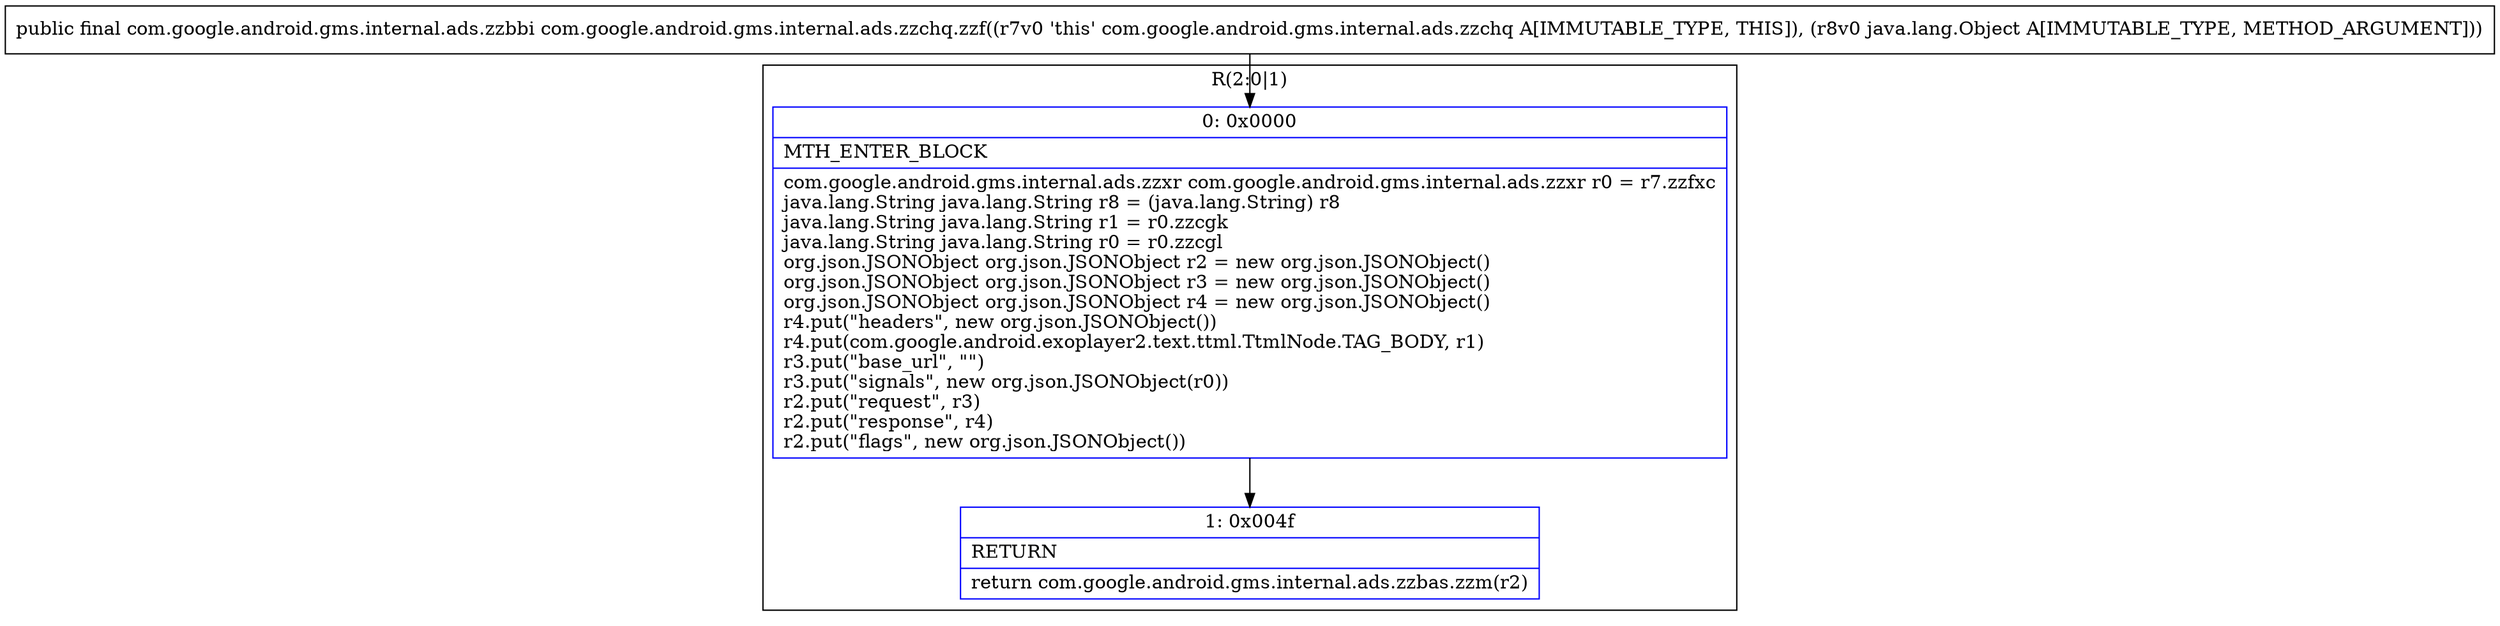 digraph "CFG forcom.google.android.gms.internal.ads.zzchq.zzf(Ljava\/lang\/Object;)Lcom\/google\/android\/gms\/internal\/ads\/zzbbi;" {
subgraph cluster_Region_349858636 {
label = "R(2:0|1)";
node [shape=record,color=blue];
Node_0 [shape=record,label="{0\:\ 0x0000|MTH_ENTER_BLOCK\l|com.google.android.gms.internal.ads.zzxr com.google.android.gms.internal.ads.zzxr r0 = r7.zzfxc\ljava.lang.String java.lang.String r8 = (java.lang.String) r8\ljava.lang.String java.lang.String r1 = r0.zzcgk\ljava.lang.String java.lang.String r0 = r0.zzcgl\lorg.json.JSONObject org.json.JSONObject r2 = new org.json.JSONObject()\lorg.json.JSONObject org.json.JSONObject r3 = new org.json.JSONObject()\lorg.json.JSONObject org.json.JSONObject r4 = new org.json.JSONObject()\lr4.put(\"headers\", new org.json.JSONObject())\lr4.put(com.google.android.exoplayer2.text.ttml.TtmlNode.TAG_BODY, r1)\lr3.put(\"base_url\", \"\")\lr3.put(\"signals\", new org.json.JSONObject(r0))\lr2.put(\"request\", r3)\lr2.put(\"response\", r4)\lr2.put(\"flags\", new org.json.JSONObject())\l}"];
Node_1 [shape=record,label="{1\:\ 0x004f|RETURN\l|return com.google.android.gms.internal.ads.zzbas.zzm(r2)\l}"];
}
MethodNode[shape=record,label="{public final com.google.android.gms.internal.ads.zzbbi com.google.android.gms.internal.ads.zzchq.zzf((r7v0 'this' com.google.android.gms.internal.ads.zzchq A[IMMUTABLE_TYPE, THIS]), (r8v0 java.lang.Object A[IMMUTABLE_TYPE, METHOD_ARGUMENT])) }"];
MethodNode -> Node_0;
Node_0 -> Node_1;
}

